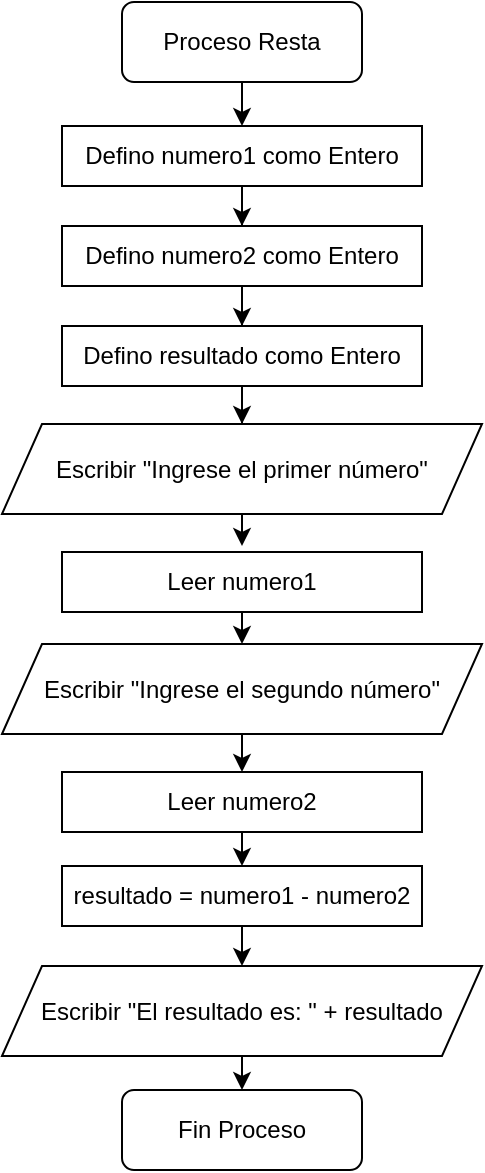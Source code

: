 <mxfile version="24.7.6">
  <diagram name="Página-1" id="5MLIgmbyQTMas91KzPi2">
    <mxGraphModel dx="934" dy="707" grid="1" gridSize="10" guides="1" tooltips="1" connect="1" arrows="1" fold="1" page="1" pageScale="1" pageWidth="827" pageHeight="1169" math="0" shadow="0">
      <root>
        <mxCell id="0" />
        <mxCell id="1" parent="0" />
        <mxCell id="Eu-FdCBtpxaOLu7uK6WU-8" style="edgeStyle=orthogonalEdgeStyle;rounded=0;orthogonalLoop=1;jettySize=auto;html=1;entryX=0.5;entryY=0;entryDx=0;entryDy=0;" edge="1" parent="1" source="Eu-FdCBtpxaOLu7uK6WU-1" target="Eu-FdCBtpxaOLu7uK6WU-3">
          <mxGeometry relative="1" as="geometry" />
        </mxCell>
        <mxCell id="Eu-FdCBtpxaOLu7uK6WU-1" value="Proceso Resta" style="rounded=1;whiteSpace=wrap;html=1;" vertex="1" parent="1">
          <mxGeometry x="360" y="70" width="120" height="40" as="geometry" />
        </mxCell>
        <mxCell id="Eu-FdCBtpxaOLu7uK6WU-9" style="edgeStyle=orthogonalEdgeStyle;rounded=0;orthogonalLoop=1;jettySize=auto;html=1;entryX=0.5;entryY=0;entryDx=0;entryDy=0;" edge="1" parent="1" source="Eu-FdCBtpxaOLu7uK6WU-3" target="Eu-FdCBtpxaOLu7uK6WU-5">
          <mxGeometry relative="1" as="geometry" />
        </mxCell>
        <mxCell id="Eu-FdCBtpxaOLu7uK6WU-3" value="Defino numero1 como Entero" style="rounded=0;whiteSpace=wrap;html=1;" vertex="1" parent="1">
          <mxGeometry x="330" y="132" width="180" height="30" as="geometry" />
        </mxCell>
        <mxCell id="Eu-FdCBtpxaOLu7uK6WU-10" style="edgeStyle=orthogonalEdgeStyle;rounded=0;orthogonalLoop=1;jettySize=auto;html=1;entryX=0.5;entryY=0;entryDx=0;entryDy=0;" edge="1" parent="1" source="Eu-FdCBtpxaOLu7uK6WU-5" target="Eu-FdCBtpxaOLu7uK6WU-6">
          <mxGeometry relative="1" as="geometry" />
        </mxCell>
        <mxCell id="Eu-FdCBtpxaOLu7uK6WU-5" value="Defino numero2 como Entero" style="rounded=0;whiteSpace=wrap;html=1;" vertex="1" parent="1">
          <mxGeometry x="330" y="182" width="180" height="30" as="geometry" />
        </mxCell>
        <mxCell id="Eu-FdCBtpxaOLu7uK6WU-12" style="edgeStyle=orthogonalEdgeStyle;rounded=0;orthogonalLoop=1;jettySize=auto;html=1;entryX=0.5;entryY=0;entryDx=0;entryDy=0;" edge="1" parent="1" source="Eu-FdCBtpxaOLu7uK6WU-6" target="Eu-FdCBtpxaOLu7uK6WU-11">
          <mxGeometry relative="1" as="geometry" />
        </mxCell>
        <mxCell id="Eu-FdCBtpxaOLu7uK6WU-6" value="Defino resultado como Entero" style="rounded=0;whiteSpace=wrap;html=1;" vertex="1" parent="1">
          <mxGeometry x="330" y="232" width="180" height="30" as="geometry" />
        </mxCell>
        <mxCell id="Eu-FdCBtpxaOLu7uK6WU-17" style="edgeStyle=orthogonalEdgeStyle;rounded=0;orthogonalLoop=1;jettySize=auto;html=1;exitX=0.5;exitY=1;exitDx=0;exitDy=0;" edge="1" parent="1" source="Eu-FdCBtpxaOLu7uK6WU-11">
          <mxGeometry relative="1" as="geometry">
            <mxPoint x="420" y="342" as="targetPoint" />
          </mxGeometry>
        </mxCell>
        <mxCell id="Eu-FdCBtpxaOLu7uK6WU-11" value="Escribir &quot;Ingrese el primer número&quot;" style="shape=parallelogram;perimeter=parallelogramPerimeter;whiteSpace=wrap;html=1;fixedSize=1;" vertex="1" parent="1">
          <mxGeometry x="300" y="281" width="240" height="45" as="geometry" />
        </mxCell>
        <mxCell id="Eu-FdCBtpxaOLu7uK6WU-19" style="edgeStyle=orthogonalEdgeStyle;rounded=0;orthogonalLoop=1;jettySize=auto;html=1;exitX=0.5;exitY=1;exitDx=0;exitDy=0;entryX=0.5;entryY=0;entryDx=0;entryDy=0;" edge="1" parent="1" source="Eu-FdCBtpxaOLu7uK6WU-13" target="Eu-FdCBtpxaOLu7uK6WU-15">
          <mxGeometry relative="1" as="geometry" />
        </mxCell>
        <mxCell id="Eu-FdCBtpxaOLu7uK6WU-13" value="Leer numero1" style="rounded=0;whiteSpace=wrap;html=1;" vertex="1" parent="1">
          <mxGeometry x="330" y="345" width="180" height="30" as="geometry" />
        </mxCell>
        <mxCell id="Eu-FdCBtpxaOLu7uK6WU-20" style="edgeStyle=orthogonalEdgeStyle;rounded=0;orthogonalLoop=1;jettySize=auto;html=1;exitX=0.5;exitY=1;exitDx=0;exitDy=0;entryX=0.5;entryY=0;entryDx=0;entryDy=0;" edge="1" parent="1" source="Eu-FdCBtpxaOLu7uK6WU-15" target="Eu-FdCBtpxaOLu7uK6WU-16">
          <mxGeometry relative="1" as="geometry" />
        </mxCell>
        <mxCell id="Eu-FdCBtpxaOLu7uK6WU-15" value="Escribir &quot;Ingrese el segundo número&quot;" style="shape=parallelogram;perimeter=parallelogramPerimeter;whiteSpace=wrap;html=1;fixedSize=1;" vertex="1" parent="1">
          <mxGeometry x="300" y="391" width="240" height="45" as="geometry" />
        </mxCell>
        <mxCell id="Eu-FdCBtpxaOLu7uK6WU-22" style="edgeStyle=orthogonalEdgeStyle;rounded=0;orthogonalLoop=1;jettySize=auto;html=1;exitX=0.5;exitY=1;exitDx=0;exitDy=0;entryX=0.5;entryY=0;entryDx=0;entryDy=0;" edge="1" parent="1" source="Eu-FdCBtpxaOLu7uK6WU-16" target="Eu-FdCBtpxaOLu7uK6WU-21">
          <mxGeometry relative="1" as="geometry" />
        </mxCell>
        <mxCell id="Eu-FdCBtpxaOLu7uK6WU-16" value="Leer numero2" style="rounded=0;whiteSpace=wrap;html=1;" vertex="1" parent="1">
          <mxGeometry x="330" y="455" width="180" height="30" as="geometry" />
        </mxCell>
        <mxCell id="Eu-FdCBtpxaOLu7uK6WU-24" style="edgeStyle=orthogonalEdgeStyle;rounded=0;orthogonalLoop=1;jettySize=auto;html=1;exitX=0.5;exitY=1;exitDx=0;exitDy=0;entryX=0.5;entryY=0;entryDx=0;entryDy=0;" edge="1" parent="1" source="Eu-FdCBtpxaOLu7uK6WU-21" target="Eu-FdCBtpxaOLu7uK6WU-23">
          <mxGeometry relative="1" as="geometry" />
        </mxCell>
        <mxCell id="Eu-FdCBtpxaOLu7uK6WU-21" value="resultado = numero1 - numero2" style="rounded=0;whiteSpace=wrap;html=1;" vertex="1" parent="1">
          <mxGeometry x="330" y="502" width="180" height="30" as="geometry" />
        </mxCell>
        <mxCell id="Eu-FdCBtpxaOLu7uK6WU-27" style="edgeStyle=orthogonalEdgeStyle;rounded=0;orthogonalLoop=1;jettySize=auto;html=1;exitX=0.5;exitY=1;exitDx=0;exitDy=0;entryX=0.5;entryY=0;entryDx=0;entryDy=0;" edge="1" parent="1" source="Eu-FdCBtpxaOLu7uK6WU-23" target="Eu-FdCBtpxaOLu7uK6WU-25">
          <mxGeometry relative="1" as="geometry" />
        </mxCell>
        <mxCell id="Eu-FdCBtpxaOLu7uK6WU-23" value="Escribir &quot;El resultado es: &quot; + resultado" style="shape=parallelogram;perimeter=parallelogramPerimeter;whiteSpace=wrap;html=1;fixedSize=1;" vertex="1" parent="1">
          <mxGeometry x="300" y="552" width="240" height="45" as="geometry" />
        </mxCell>
        <mxCell id="Eu-FdCBtpxaOLu7uK6WU-25" value="Fin Proceso" style="rounded=1;whiteSpace=wrap;html=1;" vertex="1" parent="1">
          <mxGeometry x="360" y="614" width="120" height="40" as="geometry" />
        </mxCell>
      </root>
    </mxGraphModel>
  </diagram>
</mxfile>
